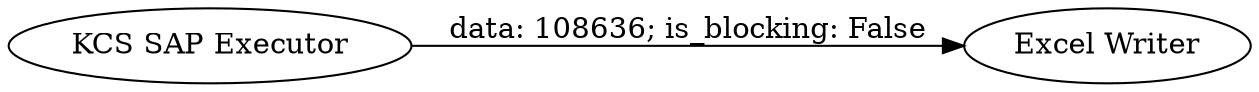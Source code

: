 digraph {
	"-4924757455832140890_1" [label="KCS SAP Executor"]
	"-4924757455832140890_2" [label="Excel Writer"]
	"-4924757455832140890_1" -> "-4924757455832140890_2" [label="data: 108636; is_blocking: False"]
	rankdir=LR
}
